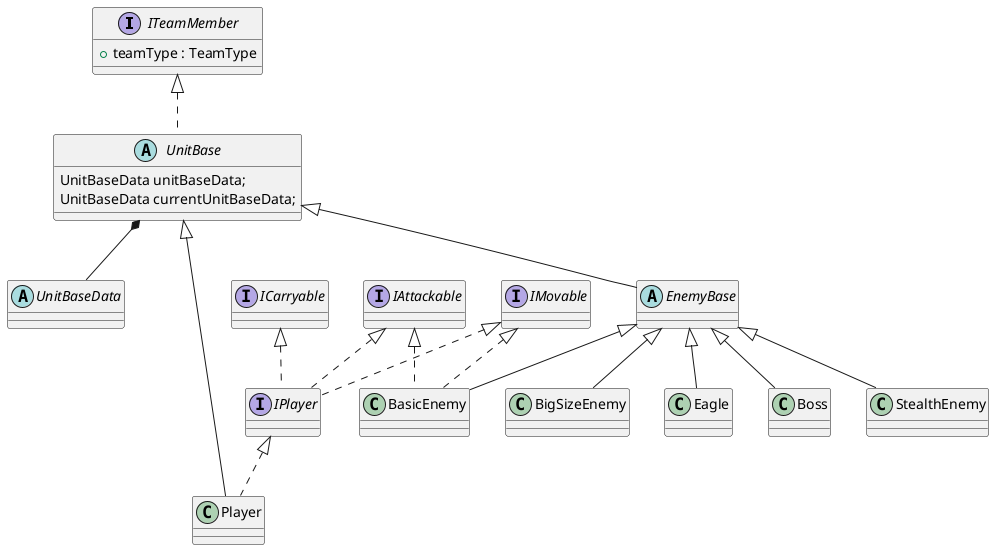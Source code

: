 @startuml SkyAdventure

interface ITeamMember
{
    +teamType : TeamType 
}

interface IMovable
{

}

interface IAttackable
{

}

interface ICarryable
{

}

abstract class UnitBaseData
{

}

interface IPlayer
{
}

abstract class UnitBase
{
    UnitBaseData unitBaseData;
    UnitBaseData currentUnitBaseData;
}

abstract class EnemyBase
{

}

class Player
{

}

class BasicEnemy
{

}

class StealthEnemy
{

}

class BigSizeEnemy
{

}

class Eagle
{

}

class Boss
{

}

ITeamMember <|.. UnitBase
UnitBase *-- UnitBaseData 
UnitBase <|-- Player
UnitBase <|-- EnemyBase

IMovable <|.. BasicEnemy
IMovable <|.. IPlayer
IAttackable <|.. IPlayer
ICarryable <|.. IPlayer

IPlayer <|.. Player

IAttackable <|.. BasicEnemy

EnemyBase <|-- BasicEnemy


EnemyBase <|-- StealthEnemy
EnemyBase <|-- BigSizeEnemy
EnemyBase <|-- Eagle
EnemyBase <|-- Boss

@enduml
